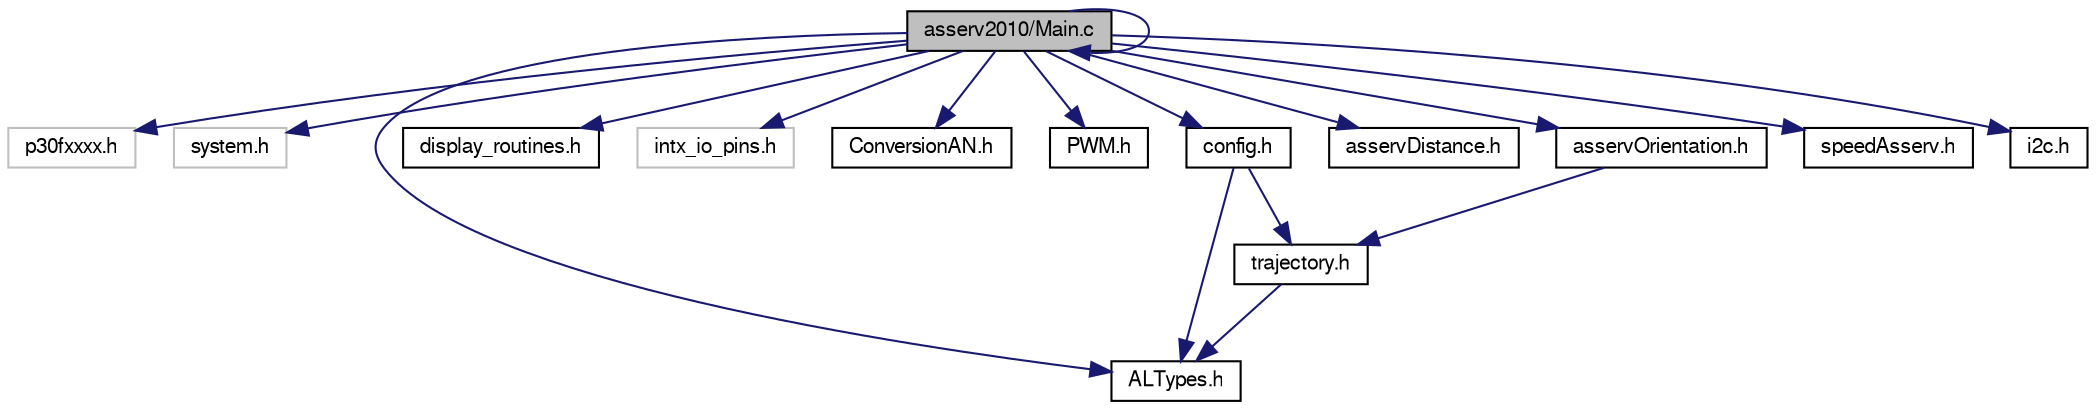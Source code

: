 digraph G
{
  edge [fontname="FreeSans",fontsize="10",labelfontname="FreeSans",labelfontsize="10"];
  node [fontname="FreeSans",fontsize="10",shape=record];
  Node1 [label="asserv2010/Main.c",height=0.2,width=0.4,color="black", fillcolor="grey75", style="filled" fontcolor="black"];
  Node1 -> Node2 [color="midnightblue",fontsize="10",style="solid",fontname="FreeSans"];
  Node2 [label="p30fxxxx.h",height=0.2,width=0.4,color="grey75", fillcolor="white", style="filled"];
  Node1 -> Node3 [color="midnightblue",fontsize="10",style="solid",fontname="FreeSans"];
  Node3 [label="system.h",height=0.2,width=0.4,color="grey75", fillcolor="white", style="filled"];
  Node1 -> Node4 [color="midnightblue",fontsize="10",style="solid",fontname="FreeSans"];
  Node4 [label="ALTypes.h",height=0.2,width=0.4,color="black", fillcolor="white", style="filled",URL="$_a_l_types_8h.html"];
  Node1 -> Node1 [color="midnightblue",fontsize="10",style="solid",fontname="FreeSans"];
  Node1 -> Node5 [color="midnightblue",fontsize="10",style="solid",fontname="FreeSans"];
  Node5 [label="display_routines.h",height=0.2,width=0.4,color="black", fillcolor="white", style="filled",URL="$display__routines_8h.html"];
  Node1 -> Node6 [color="midnightblue",fontsize="10",style="solid",fontname="FreeSans"];
  Node6 [label="intx_io_pins.h",height=0.2,width=0.4,color="grey75", fillcolor="white", style="filled"];
  Node1 -> Node7 [color="midnightblue",fontsize="10",style="solid",fontname="FreeSans"];
  Node7 [label="ConversionAN.h",height=0.2,width=0.4,color="black", fillcolor="white", style="filled",URL="$_conversion_a_n_8h.html"];
  Node1 -> Node8 [color="midnightblue",fontsize="10",style="solid",fontname="FreeSans"];
  Node8 [label="PWM.h",height=0.2,width=0.4,color="black", fillcolor="white", style="filled",URL="$_p_w_m_8h.html"];
  Node1 -> Node9 [color="midnightblue",fontsize="10",style="solid",fontname="FreeSans"];
  Node9 [label="config.h",height=0.2,width=0.4,color="black", fillcolor="white", style="filled",URL="$config_8h.html"];
  Node9 -> Node4 [color="midnightblue",fontsize="10",style="solid",fontname="FreeSans"];
  Node9 -> Node10 [color="midnightblue",fontsize="10",style="solid",fontname="FreeSans"];
  Node10 [label="trajectory.h",height=0.2,width=0.4,color="black", fillcolor="white", style="filled",URL="$trajectory_8h.html"];
  Node10 -> Node4 [color="midnightblue",fontsize="10",style="solid",fontname="FreeSans"];
  Node1 -> Node11 [color="midnightblue",fontsize="10",style="solid",fontname="FreeSans"];
  Node11 [label="asservDistance.h",height=0.2,width=0.4,color="black", fillcolor="white", style="filled",URL="$asserv_distance_8h.html"];
  Node1 -> Node12 [color="midnightblue",fontsize="10",style="solid",fontname="FreeSans"];
  Node12 [label="asservOrientation.h",height=0.2,width=0.4,color="black", fillcolor="white", style="filled",URL="$asserv_orientation_8h.html"];
  Node12 -> Node10 [color="midnightblue",fontsize="10",style="solid",fontname="FreeSans"];
  Node1 -> Node13 [color="midnightblue",fontsize="10",style="solid",fontname="FreeSans"];
  Node13 [label="speedAsserv.h",height=0.2,width=0.4,color="black", fillcolor="white", style="filled",URL="$speed_asserv_8h.html"];
  Node1 -> Node14 [color="midnightblue",fontsize="10",style="solid",fontname="FreeSans"];
  Node14 [label="i2c.h",height=0.2,width=0.4,color="black", fillcolor="white", style="filled",URL="$i2c_8h.html"];
}

